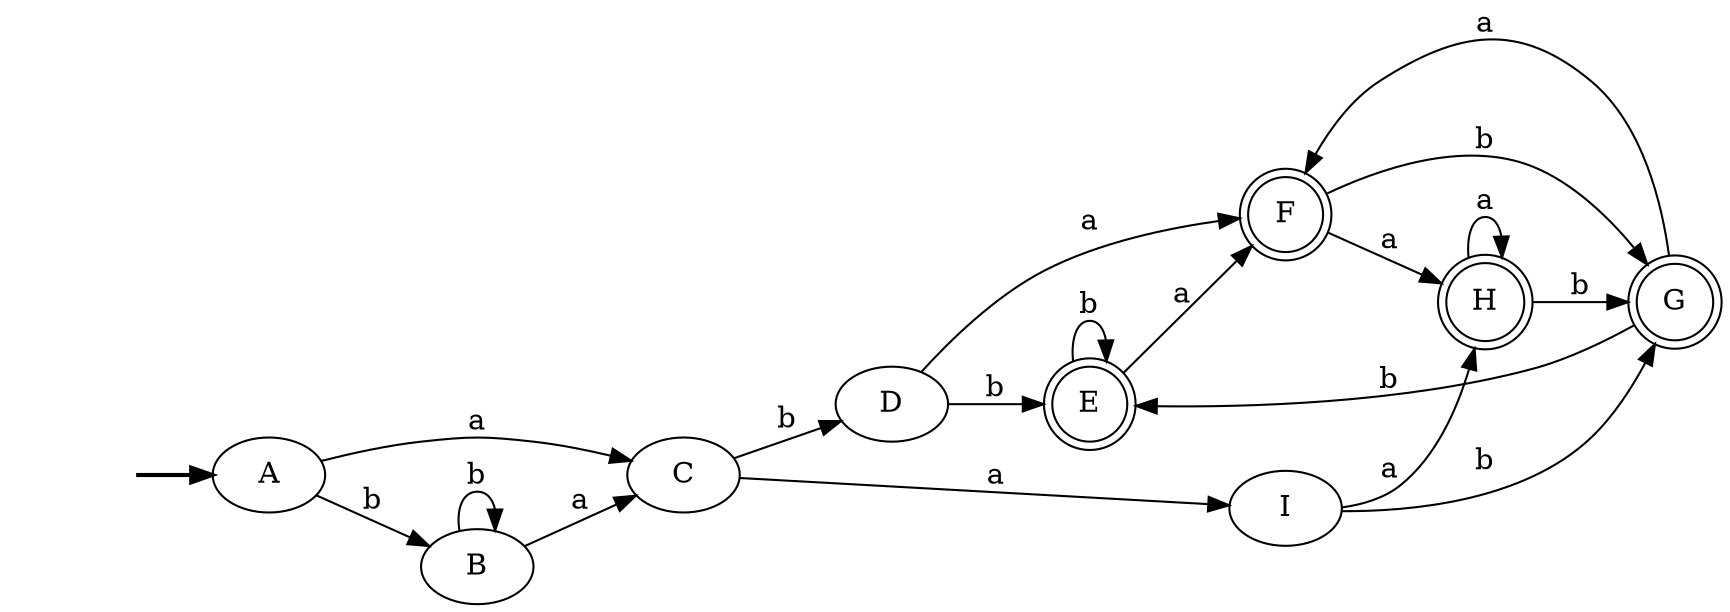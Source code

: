 digraph {
	fake [style=invisible]
	E [shape=doublecircle]
	D
	G [shape=doublecircle]
	A [root=true]
	I
	C
	F [shape=doublecircle]
	H [shape=doublecircle]
	B
	fake -> A [style=bold]
	G -> F [label=a]
	B -> B [label=b]
	I -> G [label=b]
	D -> F [label=a]
	I -> H [label=a]
	C -> I [label=a]
	E -> F [label=a]
	E -> E [label=b]
	G -> E [label=b]
	C -> D [label=b]
	F -> G [label=b]
	H -> G [label=b]
	H -> H [label=a]
	B -> C [label=a]
	A -> C [label=a]
	D -> E [label=b]
	A -> B [label=b]
	F -> H [label=a]
	rankdir=LR
}

